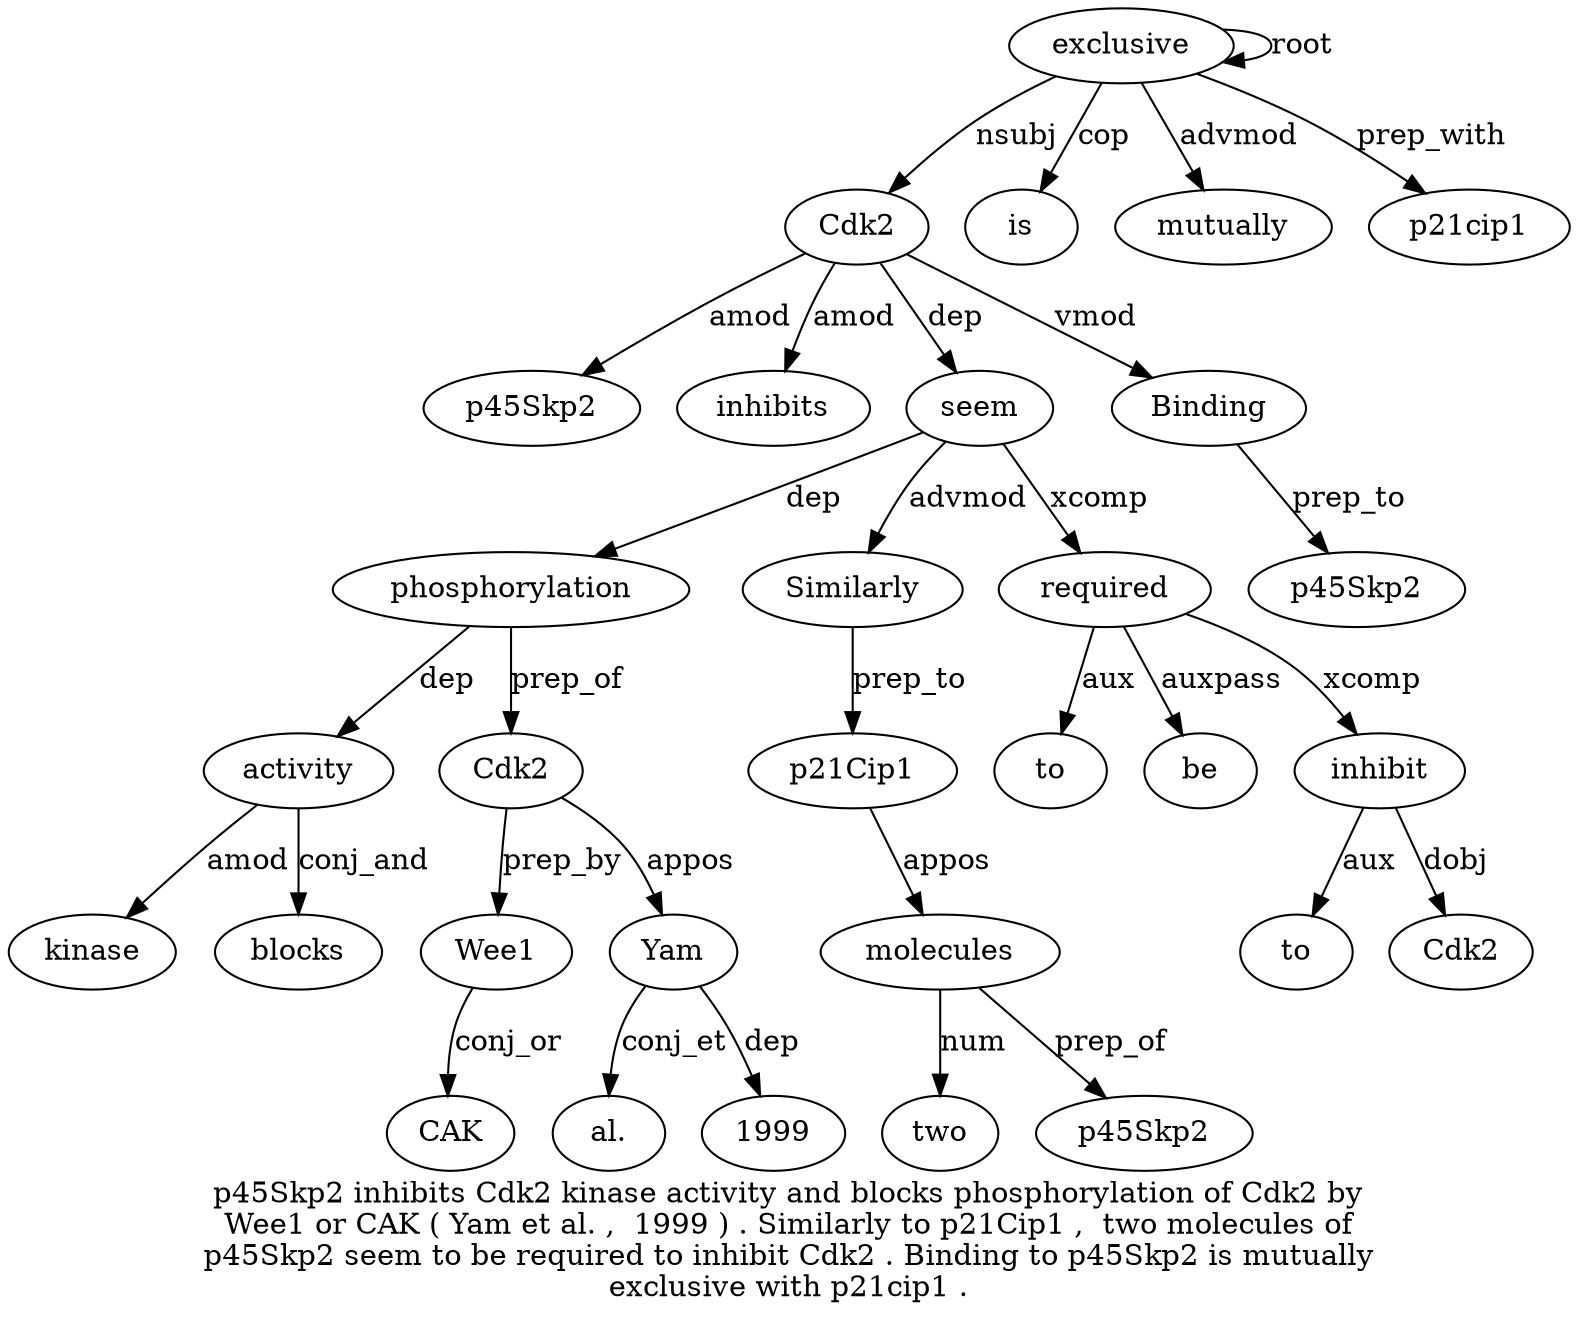 digraph "p45Skp2 inhibits Cdk2 kinase activity and blocks phosphorylation of Cdk2 by Wee1 or CAK ( Yam et al. ,  1999 ) . Similarly to p21Cip1 ,  two molecules of p45Skp2 seem to be required to inhibit Cdk2 . Binding to p45Skp2 is mutually exclusive with p21cip1 ." {
label="p45Skp2 inhibits Cdk2 kinase activity and blocks phosphorylation of Cdk2 by
Wee1 or CAK ( Yam et al. ,  1999 ) . Similarly to p21Cip1 ,  two molecules of
p45Skp2 seem to be required to inhibit Cdk2 . Binding to p45Skp2 is mutually
exclusive with p21cip1 .";
Cdk23 [style=filled, fillcolor=white, label=Cdk2];
p45Skp21 [style=filled, fillcolor=white, label=p45Skp2];
Cdk23 -> p45Skp21  [label=amod];
inhibits2 [style=filled, fillcolor=white, label=inhibits];
Cdk23 -> inhibits2  [label=amod];
exclusive44 [style=filled, fillcolor=white, label=exclusive];
exclusive44 -> Cdk23  [label=nsubj];
activity5 [style=filled, fillcolor=white, label=activity];
kinase4 [style=filled, fillcolor=white, label=kinase];
activity5 -> kinase4  [label=amod];
phosphorylation8 [style=filled, fillcolor=white, label=phosphorylation];
phosphorylation8 -> activity5  [label=dep];
blocks7 [style=filled, fillcolor=white, label=blocks];
activity5 -> blocks7  [label=conj_and];
seem31 [style=filled, fillcolor=white, label=seem];
seem31 -> phosphorylation8  [label=dep];
Cdk210 [style=filled, fillcolor=white, label=Cdk2];
phosphorylation8 -> Cdk210  [label=prep_of];
Wee112 [style=filled, fillcolor=white, label=Wee1];
Cdk210 -> Wee112  [label=prep_by];
CAK14 [style=filled, fillcolor=white, label=CAK];
Wee112 -> CAK14  [label=conj_or];
Yam16 [style=filled, fillcolor=white, label=Yam];
Cdk210 -> Yam16  [label=appos];
"al.18" [style=filled, fillcolor=white, label="al."];
Yam16 -> "al.18"  [label=conj_et];
199920 [style=filled, fillcolor=white, label=1999];
Yam16 -> 199920  [label=dep];
Similarly23 [style=filled, fillcolor=white, label=Similarly];
seem31 -> Similarly23  [label=advmod];
p21Cip125 [style=filled, fillcolor=white, label=p21Cip1];
Similarly23 -> p21Cip125  [label=prep_to];
molecules28 [style=filled, fillcolor=white, label=molecules];
two27 [style=filled, fillcolor=white, label=two];
molecules28 -> two27  [label=num];
p21Cip125 -> molecules28  [label=appos];
p45Skp230 [style=filled, fillcolor=white, label=p45Skp2];
molecules28 -> p45Skp230  [label=prep_of];
Cdk23 -> seem31  [label=dep];
required34 [style=filled, fillcolor=white, label=required];
to32 [style=filled, fillcolor=white, label=to];
required34 -> to32  [label=aux];
be33 [style=filled, fillcolor=white, label=be];
required34 -> be33  [label=auxpass];
seem31 -> required34  [label=xcomp];
inhibit36 [style=filled, fillcolor=white, label=inhibit];
to35 [style=filled, fillcolor=white, label=to];
inhibit36 -> to35  [label=aux];
required34 -> inhibit36  [label=xcomp];
Cdk237 [style=filled, fillcolor=white, label=Cdk2];
inhibit36 -> Cdk237  [label=dobj];
Binding39 [style=filled, fillcolor=white, label=Binding];
Cdk23 -> Binding39  [label=vmod];
p45Skp241 [style=filled, fillcolor=white, label=p45Skp2];
Binding39 -> p45Skp241  [label=prep_to];
is42 [style=filled, fillcolor=white, label=is];
exclusive44 -> is42  [label=cop];
mutually43 [style=filled, fillcolor=white, label=mutually];
exclusive44 -> mutually43  [label=advmod];
exclusive44 -> exclusive44  [label=root];
p21cip146 [style=filled, fillcolor=white, label=p21cip1];
exclusive44 -> p21cip146  [label=prep_with];
}
